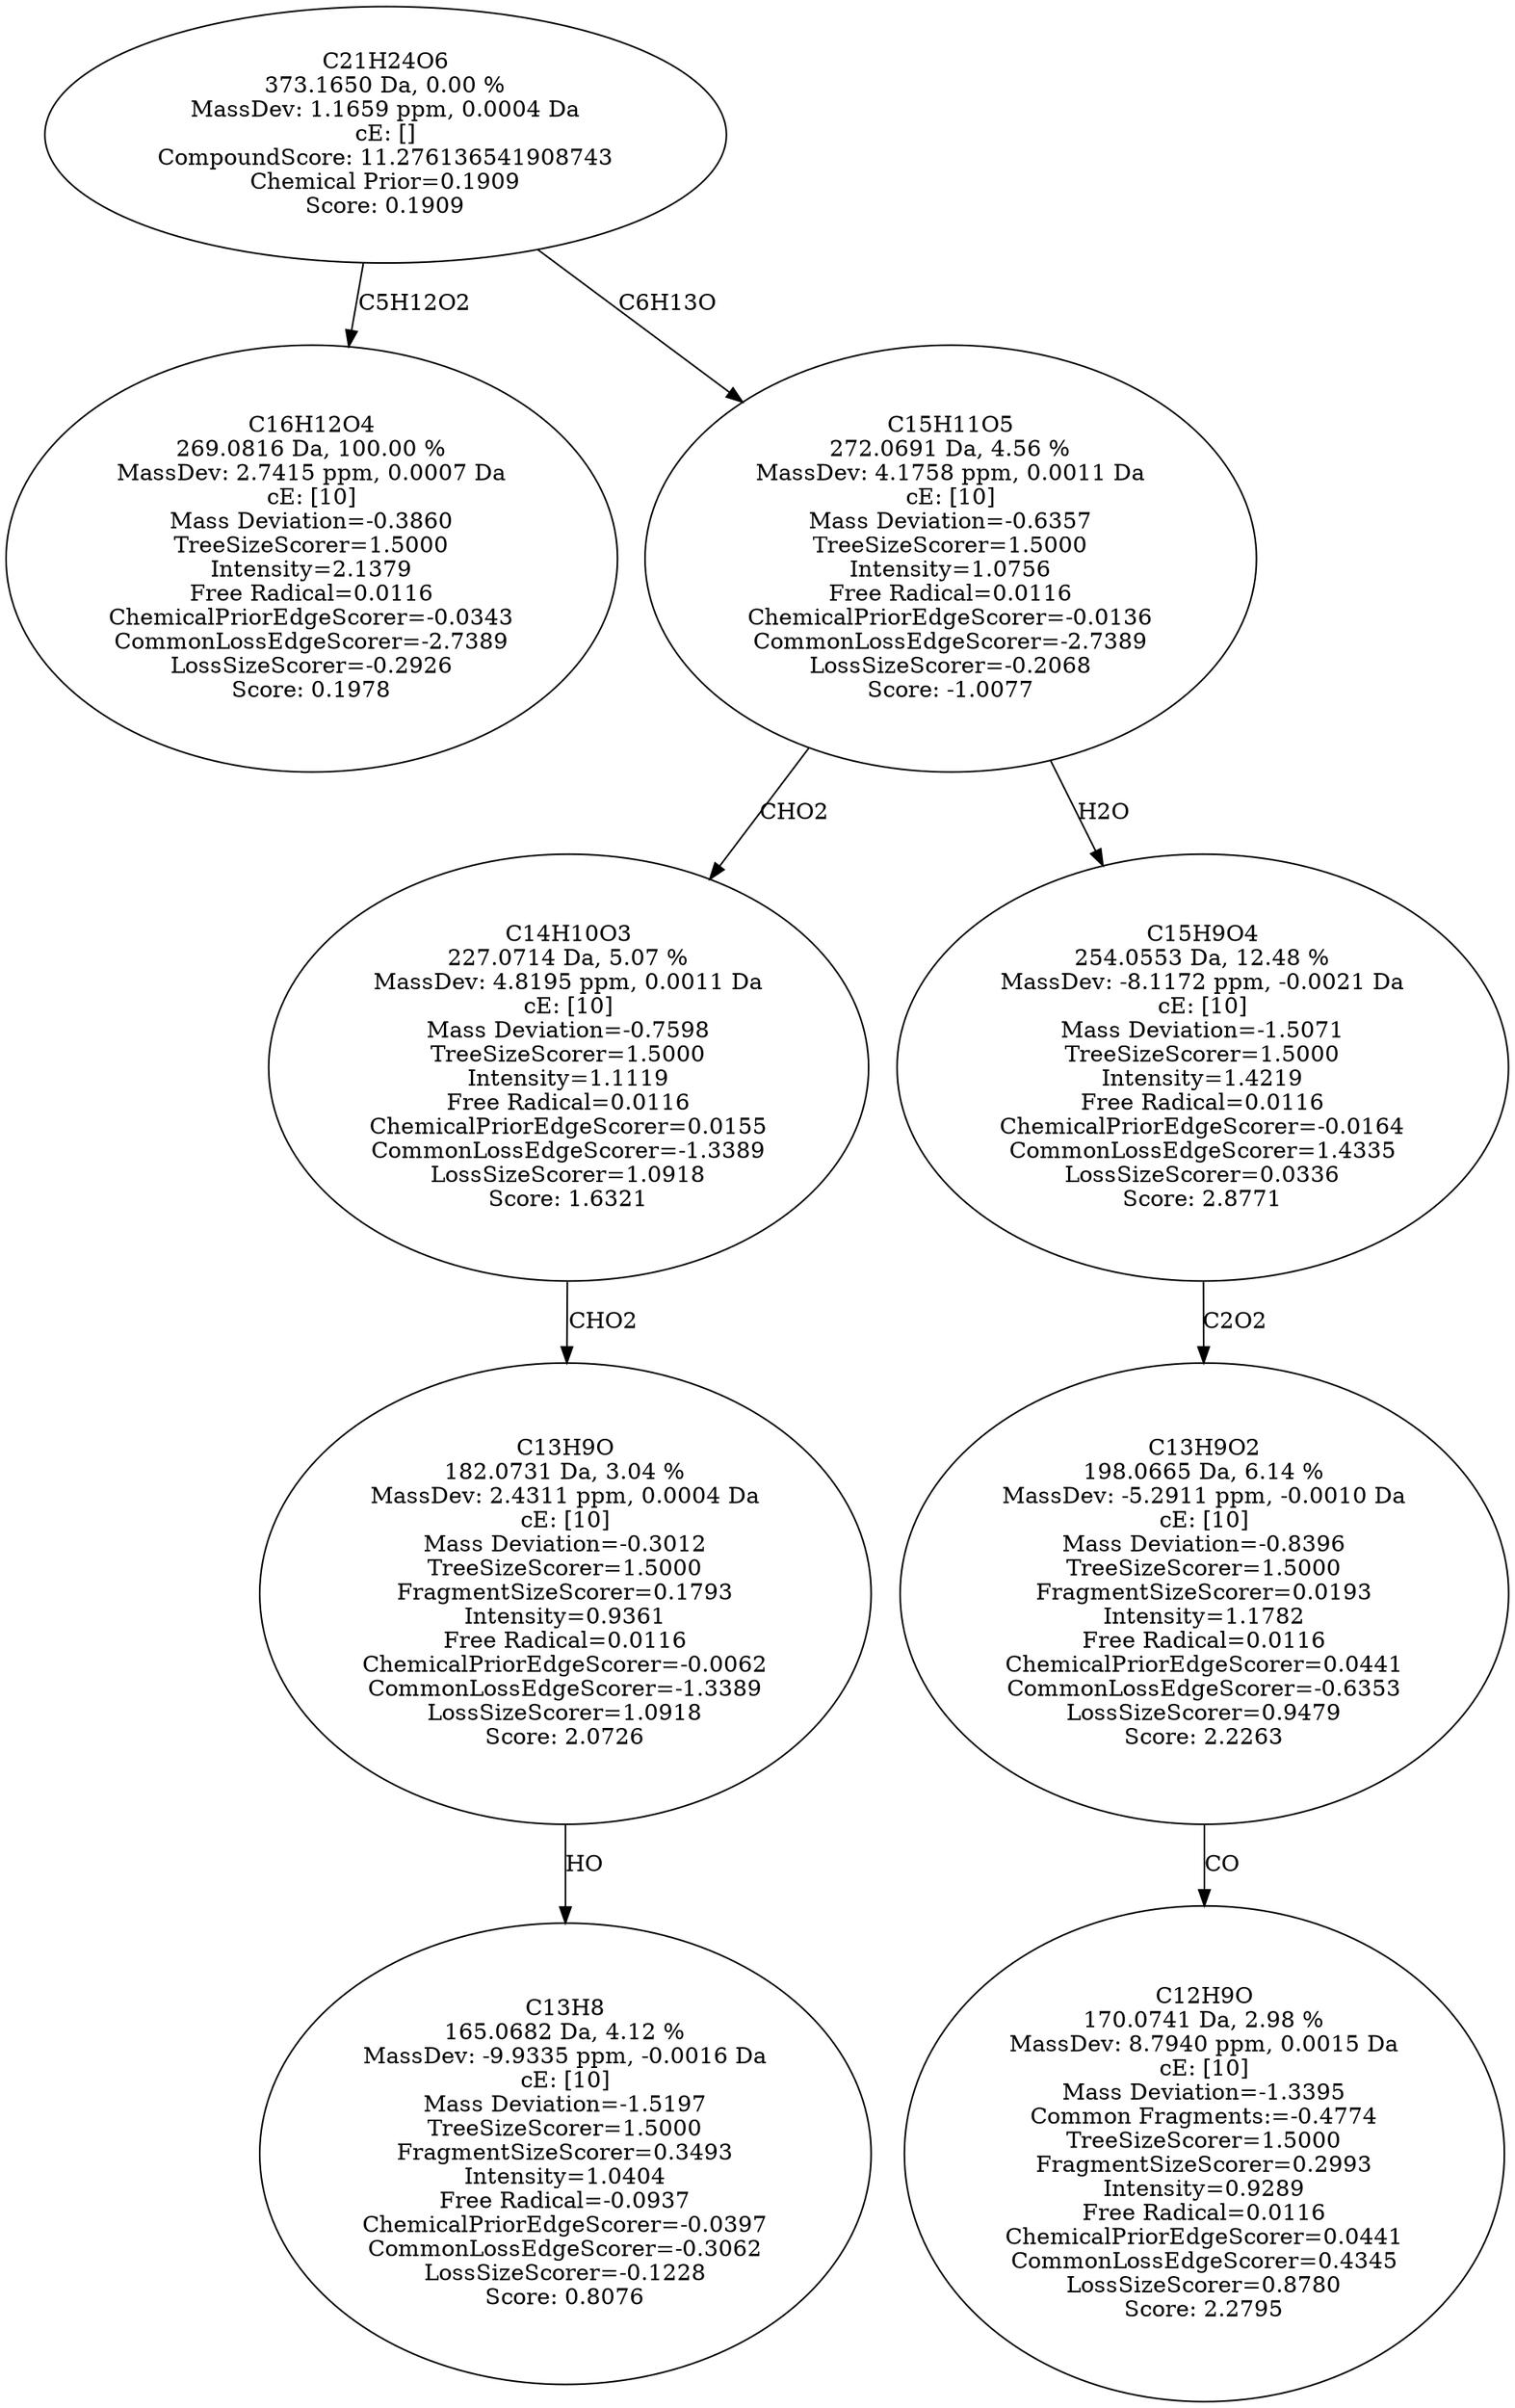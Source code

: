 strict digraph {
v1 [label="C16H12O4\n269.0816 Da, 100.00 %\nMassDev: 2.7415 ppm, 0.0007 Da\ncE: [10]\nMass Deviation=-0.3860\nTreeSizeScorer=1.5000\nIntensity=2.1379\nFree Radical=0.0116\nChemicalPriorEdgeScorer=-0.0343\nCommonLossEdgeScorer=-2.7389\nLossSizeScorer=-0.2926\nScore: 0.1978"];
v2 [label="C13H8\n165.0682 Da, 4.12 %\nMassDev: -9.9335 ppm, -0.0016 Da\ncE: [10]\nMass Deviation=-1.5197\nTreeSizeScorer=1.5000\nFragmentSizeScorer=0.3493\nIntensity=1.0404\nFree Radical=-0.0937\nChemicalPriorEdgeScorer=-0.0397\nCommonLossEdgeScorer=-0.3062\nLossSizeScorer=-0.1228\nScore: 0.8076"];
v3 [label="C13H9O\n182.0731 Da, 3.04 %\nMassDev: 2.4311 ppm, 0.0004 Da\ncE: [10]\nMass Deviation=-0.3012\nTreeSizeScorer=1.5000\nFragmentSizeScorer=0.1793\nIntensity=0.9361\nFree Radical=0.0116\nChemicalPriorEdgeScorer=-0.0062\nCommonLossEdgeScorer=-1.3389\nLossSizeScorer=1.0918\nScore: 2.0726"];
v4 [label="C14H10O3\n227.0714 Da, 5.07 %\nMassDev: 4.8195 ppm, 0.0011 Da\ncE: [10]\nMass Deviation=-0.7598\nTreeSizeScorer=1.5000\nIntensity=1.1119\nFree Radical=0.0116\nChemicalPriorEdgeScorer=0.0155\nCommonLossEdgeScorer=-1.3389\nLossSizeScorer=1.0918\nScore: 1.6321"];
v5 [label="C12H9O\n170.0741 Da, 2.98 %\nMassDev: 8.7940 ppm, 0.0015 Da\ncE: [10]\nMass Deviation=-1.3395\nCommon Fragments:=-0.4774\nTreeSizeScorer=1.5000\nFragmentSizeScorer=0.2993\nIntensity=0.9289\nFree Radical=0.0116\nChemicalPriorEdgeScorer=0.0441\nCommonLossEdgeScorer=0.4345\nLossSizeScorer=0.8780\nScore: 2.2795"];
v6 [label="C13H9O2\n198.0665 Da, 6.14 %\nMassDev: -5.2911 ppm, -0.0010 Da\ncE: [10]\nMass Deviation=-0.8396\nTreeSizeScorer=1.5000\nFragmentSizeScorer=0.0193\nIntensity=1.1782\nFree Radical=0.0116\nChemicalPriorEdgeScorer=0.0441\nCommonLossEdgeScorer=-0.6353\nLossSizeScorer=0.9479\nScore: 2.2263"];
v7 [label="C15H9O4\n254.0553 Da, 12.48 %\nMassDev: -8.1172 ppm, -0.0021 Da\ncE: [10]\nMass Deviation=-1.5071\nTreeSizeScorer=1.5000\nIntensity=1.4219\nFree Radical=0.0116\nChemicalPriorEdgeScorer=-0.0164\nCommonLossEdgeScorer=1.4335\nLossSizeScorer=0.0336\nScore: 2.8771"];
v8 [label="C15H11O5\n272.0691 Da, 4.56 %\nMassDev: 4.1758 ppm, 0.0011 Da\ncE: [10]\nMass Deviation=-0.6357\nTreeSizeScorer=1.5000\nIntensity=1.0756\nFree Radical=0.0116\nChemicalPriorEdgeScorer=-0.0136\nCommonLossEdgeScorer=-2.7389\nLossSizeScorer=-0.2068\nScore: -1.0077"];
v9 [label="C21H24O6\n373.1650 Da, 0.00 %\nMassDev: 1.1659 ppm, 0.0004 Da\ncE: []\nCompoundScore: 11.276136541908743\nChemical Prior=0.1909\nScore: 0.1909"];
v9 -> v1 [label="C5H12O2"];
v3 -> v2 [label="HO"];
v4 -> v3 [label="CHO2"];
v8 -> v4 [label="CHO2"];
v6 -> v5 [label="CO"];
v7 -> v6 [label="C2O2"];
v8 -> v7 [label="H2O"];
v9 -> v8 [label="C6H13O"];
}